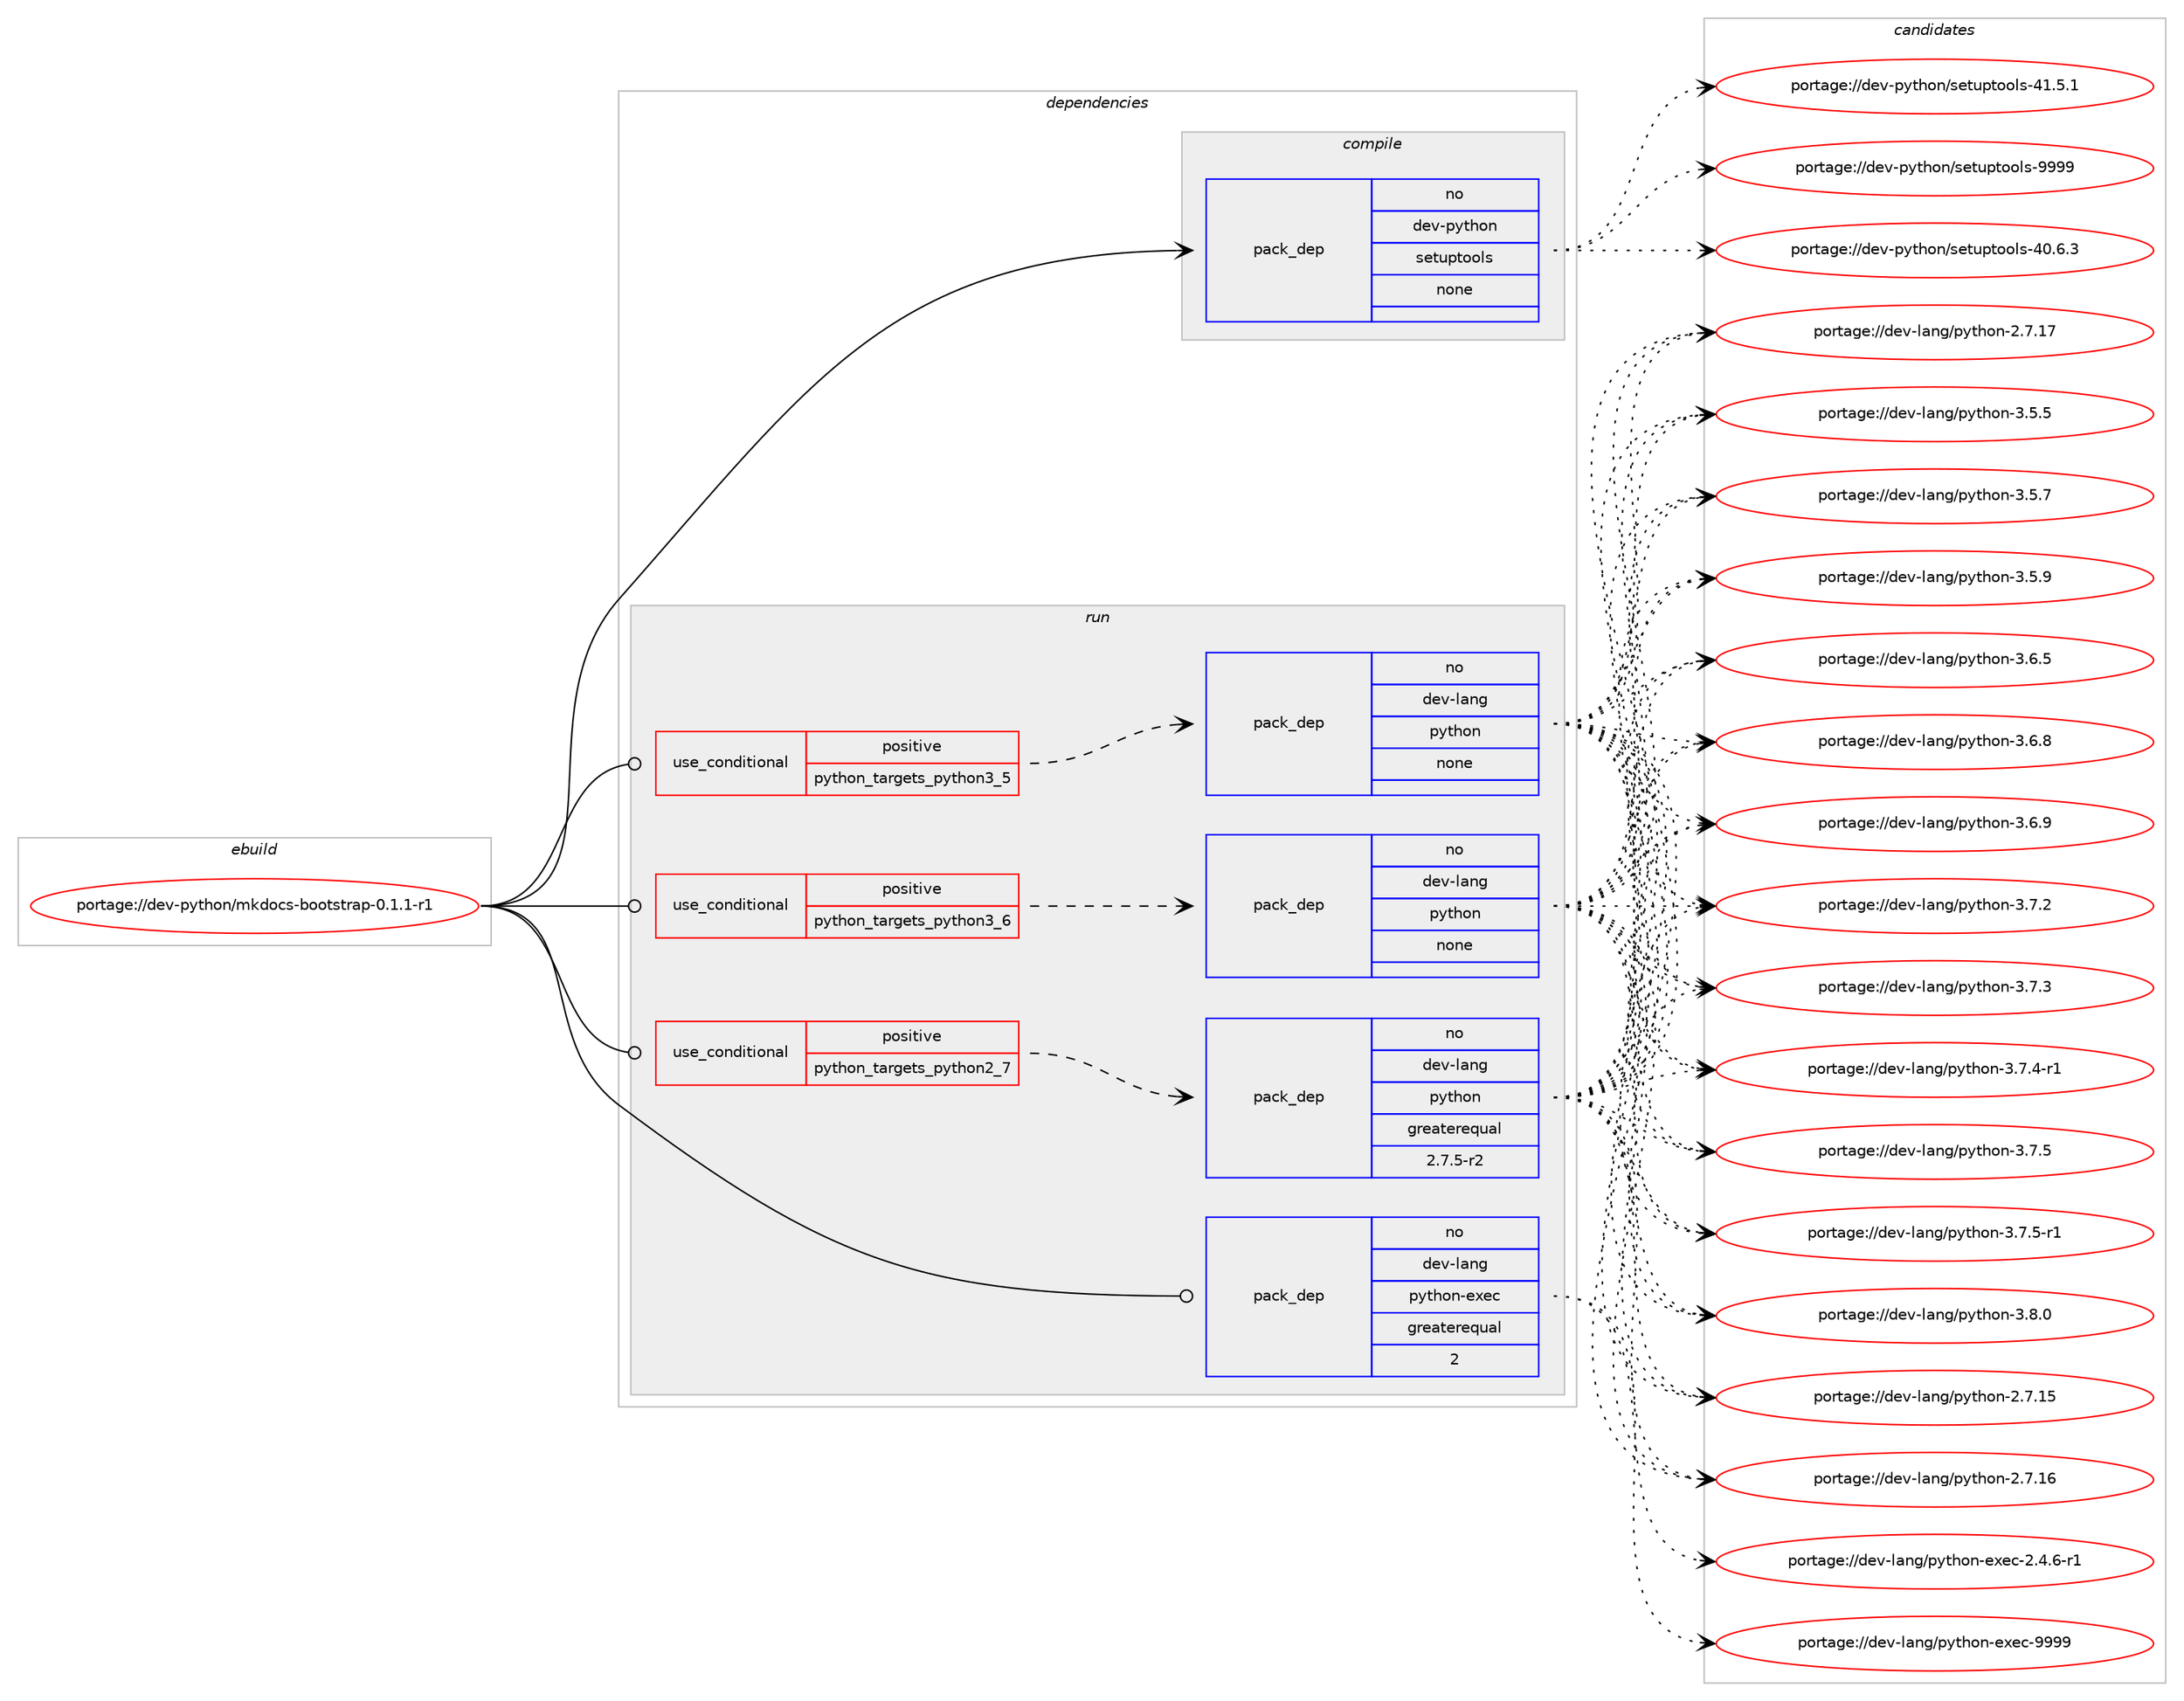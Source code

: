 digraph prolog {

# *************
# Graph options
# *************

newrank=true;
concentrate=true;
compound=true;
graph [rankdir=LR,fontname=Helvetica,fontsize=10,ranksep=1.5];#, ranksep=2.5, nodesep=0.2];
edge  [arrowhead=vee];
node  [fontname=Helvetica,fontsize=10];

# **********
# The ebuild
# **********

subgraph cluster_leftcol {
color=gray;
rank=same;
label=<<i>ebuild</i>>;
id [label="portage://dev-python/mkdocs-bootstrap-0.1.1-r1", color=red, width=4, href="../dev-python/mkdocs-bootstrap-0.1.1-r1.svg"];
}

# ****************
# The dependencies
# ****************

subgraph cluster_midcol {
color=gray;
label=<<i>dependencies</i>>;
subgraph cluster_compile {
fillcolor="#eeeeee";
style=filled;
label=<<i>compile</i>>;
subgraph pack114435 {
dependency149584 [label=<<TABLE BORDER="0" CELLBORDER="1" CELLSPACING="0" CELLPADDING="4" WIDTH="220"><TR><TD ROWSPAN="6" CELLPADDING="30">pack_dep</TD></TR><TR><TD WIDTH="110">no</TD></TR><TR><TD>dev-python</TD></TR><TR><TD>setuptools</TD></TR><TR><TD>none</TD></TR><TR><TD></TD></TR></TABLE>>, shape=none, color=blue];
}
id:e -> dependency149584:w [weight=20,style="solid",arrowhead="vee"];
}
subgraph cluster_compileandrun {
fillcolor="#eeeeee";
style=filled;
label=<<i>compile and run</i>>;
}
subgraph cluster_run {
fillcolor="#eeeeee";
style=filled;
label=<<i>run</i>>;
subgraph cond31825 {
dependency149585 [label=<<TABLE BORDER="0" CELLBORDER="1" CELLSPACING="0" CELLPADDING="4"><TR><TD ROWSPAN="3" CELLPADDING="10">use_conditional</TD></TR><TR><TD>positive</TD></TR><TR><TD>python_targets_python2_7</TD></TR></TABLE>>, shape=none, color=red];
subgraph pack114436 {
dependency149586 [label=<<TABLE BORDER="0" CELLBORDER="1" CELLSPACING="0" CELLPADDING="4" WIDTH="220"><TR><TD ROWSPAN="6" CELLPADDING="30">pack_dep</TD></TR><TR><TD WIDTH="110">no</TD></TR><TR><TD>dev-lang</TD></TR><TR><TD>python</TD></TR><TR><TD>greaterequal</TD></TR><TR><TD>2.7.5-r2</TD></TR></TABLE>>, shape=none, color=blue];
}
dependency149585:e -> dependency149586:w [weight=20,style="dashed",arrowhead="vee"];
}
id:e -> dependency149585:w [weight=20,style="solid",arrowhead="odot"];
subgraph cond31826 {
dependency149587 [label=<<TABLE BORDER="0" CELLBORDER="1" CELLSPACING="0" CELLPADDING="4"><TR><TD ROWSPAN="3" CELLPADDING="10">use_conditional</TD></TR><TR><TD>positive</TD></TR><TR><TD>python_targets_python3_5</TD></TR></TABLE>>, shape=none, color=red];
subgraph pack114437 {
dependency149588 [label=<<TABLE BORDER="0" CELLBORDER="1" CELLSPACING="0" CELLPADDING="4" WIDTH="220"><TR><TD ROWSPAN="6" CELLPADDING="30">pack_dep</TD></TR><TR><TD WIDTH="110">no</TD></TR><TR><TD>dev-lang</TD></TR><TR><TD>python</TD></TR><TR><TD>none</TD></TR><TR><TD></TD></TR></TABLE>>, shape=none, color=blue];
}
dependency149587:e -> dependency149588:w [weight=20,style="dashed",arrowhead="vee"];
}
id:e -> dependency149587:w [weight=20,style="solid",arrowhead="odot"];
subgraph cond31827 {
dependency149589 [label=<<TABLE BORDER="0" CELLBORDER="1" CELLSPACING="0" CELLPADDING="4"><TR><TD ROWSPAN="3" CELLPADDING="10">use_conditional</TD></TR><TR><TD>positive</TD></TR><TR><TD>python_targets_python3_6</TD></TR></TABLE>>, shape=none, color=red];
subgraph pack114438 {
dependency149590 [label=<<TABLE BORDER="0" CELLBORDER="1" CELLSPACING="0" CELLPADDING="4" WIDTH="220"><TR><TD ROWSPAN="6" CELLPADDING="30">pack_dep</TD></TR><TR><TD WIDTH="110">no</TD></TR><TR><TD>dev-lang</TD></TR><TR><TD>python</TD></TR><TR><TD>none</TD></TR><TR><TD></TD></TR></TABLE>>, shape=none, color=blue];
}
dependency149589:e -> dependency149590:w [weight=20,style="dashed",arrowhead="vee"];
}
id:e -> dependency149589:w [weight=20,style="solid",arrowhead="odot"];
subgraph pack114439 {
dependency149591 [label=<<TABLE BORDER="0" CELLBORDER="1" CELLSPACING="0" CELLPADDING="4" WIDTH="220"><TR><TD ROWSPAN="6" CELLPADDING="30">pack_dep</TD></TR><TR><TD WIDTH="110">no</TD></TR><TR><TD>dev-lang</TD></TR><TR><TD>python-exec</TD></TR><TR><TD>greaterequal</TD></TR><TR><TD>2</TD></TR></TABLE>>, shape=none, color=blue];
}
id:e -> dependency149591:w [weight=20,style="solid",arrowhead="odot"];
}
}

# **************
# The candidates
# **************

subgraph cluster_choices {
rank=same;
color=gray;
label=<<i>candidates</i>>;

subgraph choice114435 {
color=black;
nodesep=1;
choiceportage100101118451121211161041111104711510111611711211611111110811545524846544651 [label="portage://dev-python/setuptools-40.6.3", color=red, width=4,href="../dev-python/setuptools-40.6.3.svg"];
choiceportage100101118451121211161041111104711510111611711211611111110811545524946534649 [label="portage://dev-python/setuptools-41.5.1", color=red, width=4,href="../dev-python/setuptools-41.5.1.svg"];
choiceportage10010111845112121116104111110471151011161171121161111111081154557575757 [label="portage://dev-python/setuptools-9999", color=red, width=4,href="../dev-python/setuptools-9999.svg"];
dependency149584:e -> choiceportage100101118451121211161041111104711510111611711211611111110811545524846544651:w [style=dotted,weight="100"];
dependency149584:e -> choiceportage100101118451121211161041111104711510111611711211611111110811545524946534649:w [style=dotted,weight="100"];
dependency149584:e -> choiceportage10010111845112121116104111110471151011161171121161111111081154557575757:w [style=dotted,weight="100"];
}
subgraph choice114436 {
color=black;
nodesep=1;
choiceportage10010111845108971101034711212111610411111045504655464953 [label="portage://dev-lang/python-2.7.15", color=red, width=4,href="../dev-lang/python-2.7.15.svg"];
choiceportage10010111845108971101034711212111610411111045504655464954 [label="portage://dev-lang/python-2.7.16", color=red, width=4,href="../dev-lang/python-2.7.16.svg"];
choiceportage10010111845108971101034711212111610411111045504655464955 [label="portage://dev-lang/python-2.7.17", color=red, width=4,href="../dev-lang/python-2.7.17.svg"];
choiceportage100101118451089711010347112121116104111110455146534653 [label="portage://dev-lang/python-3.5.5", color=red, width=4,href="../dev-lang/python-3.5.5.svg"];
choiceportage100101118451089711010347112121116104111110455146534655 [label="portage://dev-lang/python-3.5.7", color=red, width=4,href="../dev-lang/python-3.5.7.svg"];
choiceportage100101118451089711010347112121116104111110455146534657 [label="portage://dev-lang/python-3.5.9", color=red, width=4,href="../dev-lang/python-3.5.9.svg"];
choiceportage100101118451089711010347112121116104111110455146544653 [label="portage://dev-lang/python-3.6.5", color=red, width=4,href="../dev-lang/python-3.6.5.svg"];
choiceportage100101118451089711010347112121116104111110455146544656 [label="portage://dev-lang/python-3.6.8", color=red, width=4,href="../dev-lang/python-3.6.8.svg"];
choiceportage100101118451089711010347112121116104111110455146544657 [label="portage://dev-lang/python-3.6.9", color=red, width=4,href="../dev-lang/python-3.6.9.svg"];
choiceportage100101118451089711010347112121116104111110455146554650 [label="portage://dev-lang/python-3.7.2", color=red, width=4,href="../dev-lang/python-3.7.2.svg"];
choiceportage100101118451089711010347112121116104111110455146554651 [label="portage://dev-lang/python-3.7.3", color=red, width=4,href="../dev-lang/python-3.7.3.svg"];
choiceportage1001011184510897110103471121211161041111104551465546524511449 [label="portage://dev-lang/python-3.7.4-r1", color=red, width=4,href="../dev-lang/python-3.7.4-r1.svg"];
choiceportage100101118451089711010347112121116104111110455146554653 [label="portage://dev-lang/python-3.7.5", color=red, width=4,href="../dev-lang/python-3.7.5.svg"];
choiceportage1001011184510897110103471121211161041111104551465546534511449 [label="portage://dev-lang/python-3.7.5-r1", color=red, width=4,href="../dev-lang/python-3.7.5-r1.svg"];
choiceportage100101118451089711010347112121116104111110455146564648 [label="portage://dev-lang/python-3.8.0", color=red, width=4,href="../dev-lang/python-3.8.0.svg"];
dependency149586:e -> choiceportage10010111845108971101034711212111610411111045504655464953:w [style=dotted,weight="100"];
dependency149586:e -> choiceportage10010111845108971101034711212111610411111045504655464954:w [style=dotted,weight="100"];
dependency149586:e -> choiceportage10010111845108971101034711212111610411111045504655464955:w [style=dotted,weight="100"];
dependency149586:e -> choiceportage100101118451089711010347112121116104111110455146534653:w [style=dotted,weight="100"];
dependency149586:e -> choiceportage100101118451089711010347112121116104111110455146534655:w [style=dotted,weight="100"];
dependency149586:e -> choiceportage100101118451089711010347112121116104111110455146534657:w [style=dotted,weight="100"];
dependency149586:e -> choiceportage100101118451089711010347112121116104111110455146544653:w [style=dotted,weight="100"];
dependency149586:e -> choiceportage100101118451089711010347112121116104111110455146544656:w [style=dotted,weight="100"];
dependency149586:e -> choiceportage100101118451089711010347112121116104111110455146544657:w [style=dotted,weight="100"];
dependency149586:e -> choiceportage100101118451089711010347112121116104111110455146554650:w [style=dotted,weight="100"];
dependency149586:e -> choiceportage100101118451089711010347112121116104111110455146554651:w [style=dotted,weight="100"];
dependency149586:e -> choiceportage1001011184510897110103471121211161041111104551465546524511449:w [style=dotted,weight="100"];
dependency149586:e -> choiceportage100101118451089711010347112121116104111110455146554653:w [style=dotted,weight="100"];
dependency149586:e -> choiceportage1001011184510897110103471121211161041111104551465546534511449:w [style=dotted,weight="100"];
dependency149586:e -> choiceportage100101118451089711010347112121116104111110455146564648:w [style=dotted,weight="100"];
}
subgraph choice114437 {
color=black;
nodesep=1;
choiceportage10010111845108971101034711212111610411111045504655464953 [label="portage://dev-lang/python-2.7.15", color=red, width=4,href="../dev-lang/python-2.7.15.svg"];
choiceportage10010111845108971101034711212111610411111045504655464954 [label="portage://dev-lang/python-2.7.16", color=red, width=4,href="../dev-lang/python-2.7.16.svg"];
choiceportage10010111845108971101034711212111610411111045504655464955 [label="portage://dev-lang/python-2.7.17", color=red, width=4,href="../dev-lang/python-2.7.17.svg"];
choiceportage100101118451089711010347112121116104111110455146534653 [label="portage://dev-lang/python-3.5.5", color=red, width=4,href="../dev-lang/python-3.5.5.svg"];
choiceportage100101118451089711010347112121116104111110455146534655 [label="portage://dev-lang/python-3.5.7", color=red, width=4,href="../dev-lang/python-3.5.7.svg"];
choiceportage100101118451089711010347112121116104111110455146534657 [label="portage://dev-lang/python-3.5.9", color=red, width=4,href="../dev-lang/python-3.5.9.svg"];
choiceportage100101118451089711010347112121116104111110455146544653 [label="portage://dev-lang/python-3.6.5", color=red, width=4,href="../dev-lang/python-3.6.5.svg"];
choiceportage100101118451089711010347112121116104111110455146544656 [label="portage://dev-lang/python-3.6.8", color=red, width=4,href="../dev-lang/python-3.6.8.svg"];
choiceportage100101118451089711010347112121116104111110455146544657 [label="portage://dev-lang/python-3.6.9", color=red, width=4,href="../dev-lang/python-3.6.9.svg"];
choiceportage100101118451089711010347112121116104111110455146554650 [label="portage://dev-lang/python-3.7.2", color=red, width=4,href="../dev-lang/python-3.7.2.svg"];
choiceportage100101118451089711010347112121116104111110455146554651 [label="portage://dev-lang/python-3.7.3", color=red, width=4,href="../dev-lang/python-3.7.3.svg"];
choiceportage1001011184510897110103471121211161041111104551465546524511449 [label="portage://dev-lang/python-3.7.4-r1", color=red, width=4,href="../dev-lang/python-3.7.4-r1.svg"];
choiceportage100101118451089711010347112121116104111110455146554653 [label="portage://dev-lang/python-3.7.5", color=red, width=4,href="../dev-lang/python-3.7.5.svg"];
choiceportage1001011184510897110103471121211161041111104551465546534511449 [label="portage://dev-lang/python-3.7.5-r1", color=red, width=4,href="../dev-lang/python-3.7.5-r1.svg"];
choiceportage100101118451089711010347112121116104111110455146564648 [label="portage://dev-lang/python-3.8.0", color=red, width=4,href="../dev-lang/python-3.8.0.svg"];
dependency149588:e -> choiceportage10010111845108971101034711212111610411111045504655464953:w [style=dotted,weight="100"];
dependency149588:e -> choiceportage10010111845108971101034711212111610411111045504655464954:w [style=dotted,weight="100"];
dependency149588:e -> choiceportage10010111845108971101034711212111610411111045504655464955:w [style=dotted,weight="100"];
dependency149588:e -> choiceportage100101118451089711010347112121116104111110455146534653:w [style=dotted,weight="100"];
dependency149588:e -> choiceportage100101118451089711010347112121116104111110455146534655:w [style=dotted,weight="100"];
dependency149588:e -> choiceportage100101118451089711010347112121116104111110455146534657:w [style=dotted,weight="100"];
dependency149588:e -> choiceportage100101118451089711010347112121116104111110455146544653:w [style=dotted,weight="100"];
dependency149588:e -> choiceportage100101118451089711010347112121116104111110455146544656:w [style=dotted,weight="100"];
dependency149588:e -> choiceportage100101118451089711010347112121116104111110455146544657:w [style=dotted,weight="100"];
dependency149588:e -> choiceportage100101118451089711010347112121116104111110455146554650:w [style=dotted,weight="100"];
dependency149588:e -> choiceportage100101118451089711010347112121116104111110455146554651:w [style=dotted,weight="100"];
dependency149588:e -> choiceportage1001011184510897110103471121211161041111104551465546524511449:w [style=dotted,weight="100"];
dependency149588:e -> choiceportage100101118451089711010347112121116104111110455146554653:w [style=dotted,weight="100"];
dependency149588:e -> choiceportage1001011184510897110103471121211161041111104551465546534511449:w [style=dotted,weight="100"];
dependency149588:e -> choiceportage100101118451089711010347112121116104111110455146564648:w [style=dotted,weight="100"];
}
subgraph choice114438 {
color=black;
nodesep=1;
choiceportage10010111845108971101034711212111610411111045504655464953 [label="portage://dev-lang/python-2.7.15", color=red, width=4,href="../dev-lang/python-2.7.15.svg"];
choiceportage10010111845108971101034711212111610411111045504655464954 [label="portage://dev-lang/python-2.7.16", color=red, width=4,href="../dev-lang/python-2.7.16.svg"];
choiceportage10010111845108971101034711212111610411111045504655464955 [label="portage://dev-lang/python-2.7.17", color=red, width=4,href="../dev-lang/python-2.7.17.svg"];
choiceportage100101118451089711010347112121116104111110455146534653 [label="portage://dev-lang/python-3.5.5", color=red, width=4,href="../dev-lang/python-3.5.5.svg"];
choiceportage100101118451089711010347112121116104111110455146534655 [label="portage://dev-lang/python-3.5.7", color=red, width=4,href="../dev-lang/python-3.5.7.svg"];
choiceportage100101118451089711010347112121116104111110455146534657 [label="portage://dev-lang/python-3.5.9", color=red, width=4,href="../dev-lang/python-3.5.9.svg"];
choiceportage100101118451089711010347112121116104111110455146544653 [label="portage://dev-lang/python-3.6.5", color=red, width=4,href="../dev-lang/python-3.6.5.svg"];
choiceportage100101118451089711010347112121116104111110455146544656 [label="portage://dev-lang/python-3.6.8", color=red, width=4,href="../dev-lang/python-3.6.8.svg"];
choiceportage100101118451089711010347112121116104111110455146544657 [label="portage://dev-lang/python-3.6.9", color=red, width=4,href="../dev-lang/python-3.6.9.svg"];
choiceportage100101118451089711010347112121116104111110455146554650 [label="portage://dev-lang/python-3.7.2", color=red, width=4,href="../dev-lang/python-3.7.2.svg"];
choiceportage100101118451089711010347112121116104111110455146554651 [label="portage://dev-lang/python-3.7.3", color=red, width=4,href="../dev-lang/python-3.7.3.svg"];
choiceportage1001011184510897110103471121211161041111104551465546524511449 [label="portage://dev-lang/python-3.7.4-r1", color=red, width=4,href="../dev-lang/python-3.7.4-r1.svg"];
choiceportage100101118451089711010347112121116104111110455146554653 [label="portage://dev-lang/python-3.7.5", color=red, width=4,href="../dev-lang/python-3.7.5.svg"];
choiceportage1001011184510897110103471121211161041111104551465546534511449 [label="portage://dev-lang/python-3.7.5-r1", color=red, width=4,href="../dev-lang/python-3.7.5-r1.svg"];
choiceportage100101118451089711010347112121116104111110455146564648 [label="portage://dev-lang/python-3.8.0", color=red, width=4,href="../dev-lang/python-3.8.0.svg"];
dependency149590:e -> choiceportage10010111845108971101034711212111610411111045504655464953:w [style=dotted,weight="100"];
dependency149590:e -> choiceportage10010111845108971101034711212111610411111045504655464954:w [style=dotted,weight="100"];
dependency149590:e -> choiceportage10010111845108971101034711212111610411111045504655464955:w [style=dotted,weight="100"];
dependency149590:e -> choiceportage100101118451089711010347112121116104111110455146534653:w [style=dotted,weight="100"];
dependency149590:e -> choiceportage100101118451089711010347112121116104111110455146534655:w [style=dotted,weight="100"];
dependency149590:e -> choiceportage100101118451089711010347112121116104111110455146534657:w [style=dotted,weight="100"];
dependency149590:e -> choiceportage100101118451089711010347112121116104111110455146544653:w [style=dotted,weight="100"];
dependency149590:e -> choiceportage100101118451089711010347112121116104111110455146544656:w [style=dotted,weight="100"];
dependency149590:e -> choiceportage100101118451089711010347112121116104111110455146544657:w [style=dotted,weight="100"];
dependency149590:e -> choiceportage100101118451089711010347112121116104111110455146554650:w [style=dotted,weight="100"];
dependency149590:e -> choiceportage100101118451089711010347112121116104111110455146554651:w [style=dotted,weight="100"];
dependency149590:e -> choiceportage1001011184510897110103471121211161041111104551465546524511449:w [style=dotted,weight="100"];
dependency149590:e -> choiceportage100101118451089711010347112121116104111110455146554653:w [style=dotted,weight="100"];
dependency149590:e -> choiceportage1001011184510897110103471121211161041111104551465546534511449:w [style=dotted,weight="100"];
dependency149590:e -> choiceportage100101118451089711010347112121116104111110455146564648:w [style=dotted,weight="100"];
}
subgraph choice114439 {
color=black;
nodesep=1;
choiceportage10010111845108971101034711212111610411111045101120101994550465246544511449 [label="portage://dev-lang/python-exec-2.4.6-r1", color=red, width=4,href="../dev-lang/python-exec-2.4.6-r1.svg"];
choiceportage10010111845108971101034711212111610411111045101120101994557575757 [label="portage://dev-lang/python-exec-9999", color=red, width=4,href="../dev-lang/python-exec-9999.svg"];
dependency149591:e -> choiceportage10010111845108971101034711212111610411111045101120101994550465246544511449:w [style=dotted,weight="100"];
dependency149591:e -> choiceportage10010111845108971101034711212111610411111045101120101994557575757:w [style=dotted,weight="100"];
}
}

}
